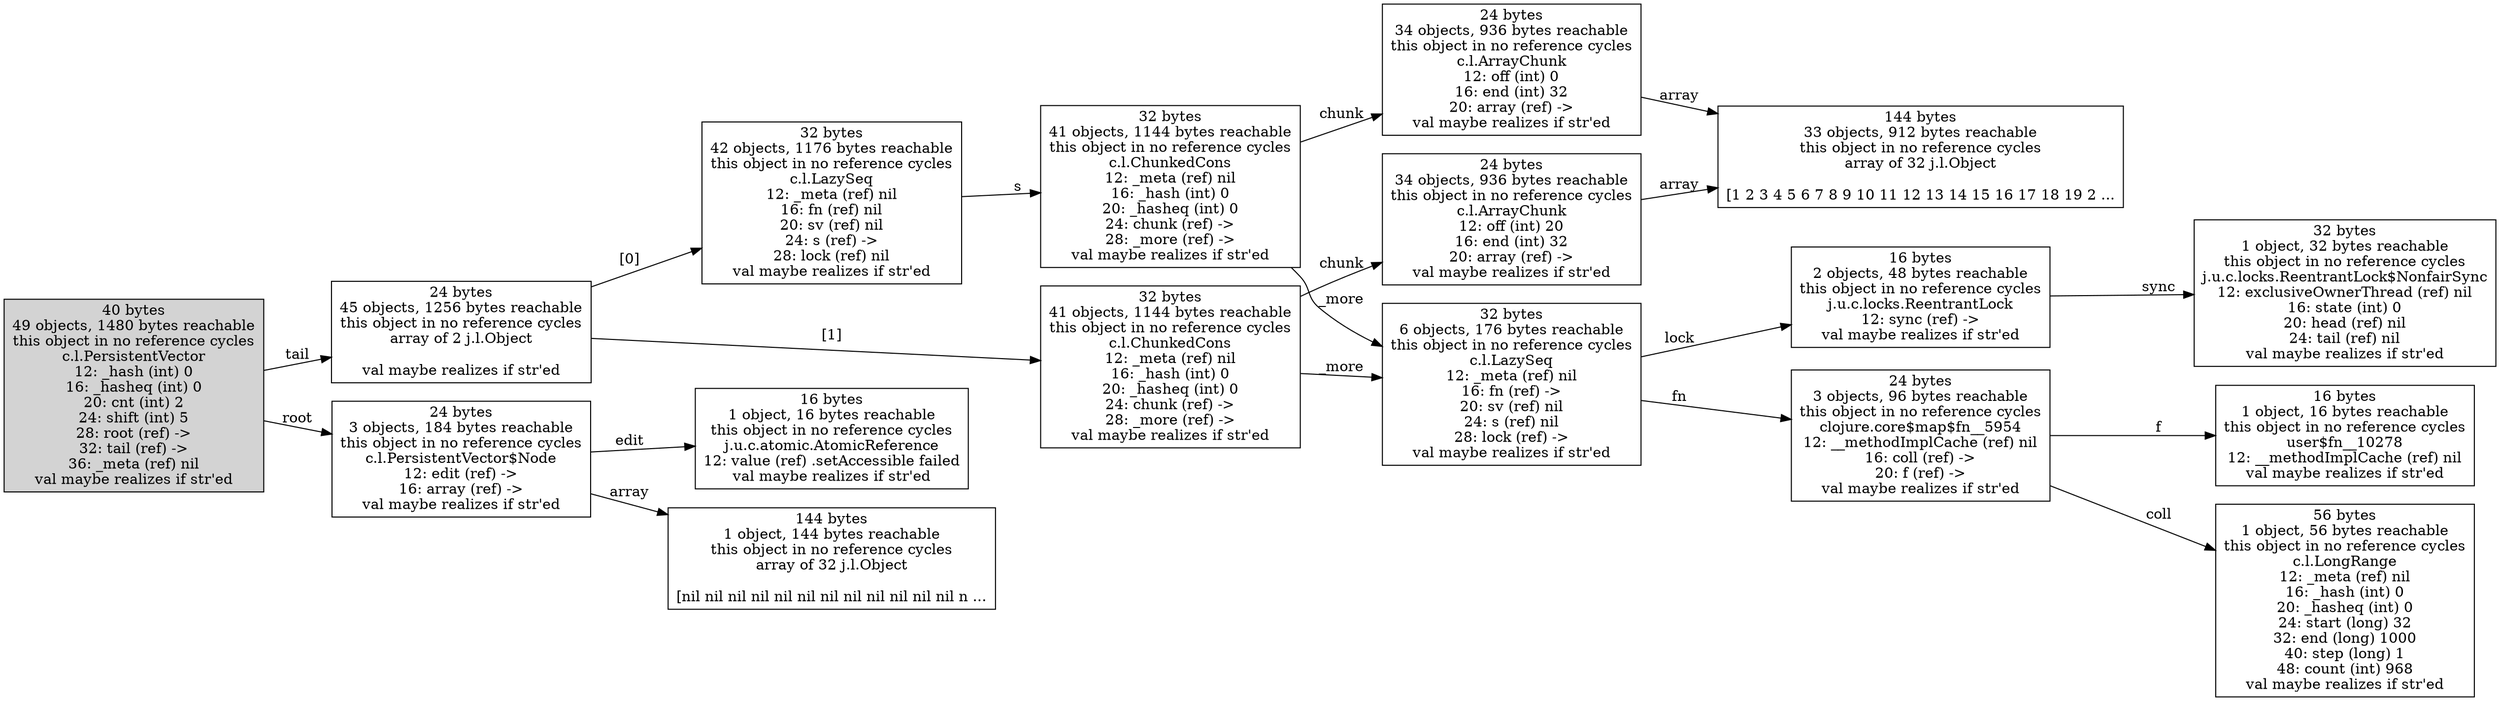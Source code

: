 digraph {
graph [layout="dot",rankdir="LR"];
"18113330240" ["reachable-only-from"=19212643200,"scc-num-nodes"=1,label="144 bytes
33 objects, 912 bytes reachable
this object in no reference cycles
array of 32 j.l.Object

[1 2 3 4 5 6 7 8 9 10 11 12 13 14 15 16 17 18 19 2 ...",shape="box"];
"18113331392" ["reachable-only-from"=19212643200,"scc-num-nodes"=1,label="32 bytes
6 objects, 176 bytes reachable
this object in no reference cycles
c.l.LazySeq
12: _meta (ref) nil
16: fn (ref) ->
20: sv (ref) nil
24: s (ref) nil
28: lock (ref) ->
val maybe realizes if str'ed",shape="box"];
"18113332288" ["reachable-only-from"=19212643200,"scc-num-nodes"=1,label="16 bytes
1 object, 16 bytes reachable
this object in no reference cycles
user$fn__10278
12: __methodImplCache (ref) nil
val maybe realizes if str'ed",shape="box"];
"19212643008" ["reachable-only-from"=19212643200,"scc-num-nodes"=1,label="24 bytes
45 objects, 1256 bytes reachable
this object in no reference cycles
array of 2 j.l.Object

val maybe realizes if str'ed",shape="box"];
"17758699968" ["reachable-only-from"=19212643200,"scc-num-nodes"=1,label="24 bytes
3 objects, 184 bytes reachable
this object in no reference cycles
c.l.PersistentVector$Node
12: edit (ref) ->
16: array (ref) ->
val maybe realizes if str'ed",shape="box"];
"18113331840" ["reachable-only-from"=19212643200,"scc-num-nodes"=1,label="56 bytes
1 object, 56 bytes reachable
this object in no reference cycles
c.l.LongRange
12: _meta (ref) nil
16: _hash (int) 0
20: _hasheq (int) 0
24: start (long) 32
32: end (long) 1000
40: step (long) 1
48: count (int) 968
val maybe realizes if str'ed",shape="box"];
"18113329536" ["reachable-only-from"=19212643200,"scc-num-nodes"=1,label="32 bytes
42 objects, 1176 bytes reachable
this object in no reference cycles
c.l.LazySeq
12: _meta (ref) nil
16: fn (ref) nil
20: sv (ref) nil
24: s (ref) ->
28: lock (ref) nil
val maybe realizes if str'ed",shape="box"];
"18113332544" ["reachable-only-from"=19212643200,"scc-num-nodes"=1,label="32 bytes
1 object, 32 bytes reachable
this object in no reference cycles
j.u.c.locks.ReentrantLock$NonfairSync
12: exclusiveOwnerThread (ref) nil
16: state (int) 0
20: head (ref) nil
24: tail (ref) nil
val maybe realizes if str'ed",shape="box"];
"19212641920" ["reachable-only-from"=19212643200,"scc-num-nodes"=1,label="32 bytes
41 objects, 1144 bytes reachable
this object in no reference cycles
c.l.ChunkedCons
12: _meta (ref) nil
16: _hash (int) 0
20: _hasheq (int) 0
24: chunk (ref) ->
28: _more (ref) ->
val maybe realizes if str'ed",shape="box"];
"18113332416" ["reachable-only-from"=19212643200,"scc-num-nodes"=1,label="16 bytes
2 objects, 48 bytes reachable
this object in no reference cycles
j.u.c.locks.ReentrantLock
12: sync (ref) ->
val maybe realizes if str'ed",shape="box"];
"17758700160" ["reachable-only-from"=19212643200,"scc-num-nodes"=1,label="16 bytes
1 object, 16 bytes reachable
this object in no reference cycles
j.u.c.atomic.AtomicReference
12: value (ref) .setAccessible failed
val maybe realizes if str'ed",shape="box"];
"18113331648" ["reachable-only-from"=19212643200,"scc-num-nodes"=1,label="24 bytes
3 objects, 96 bytes reachable
this object in no reference cycles
clojure.core$map$fn__5954
12: __methodImplCache (ref) nil
16: coll (ref) ->
20: f (ref) ->
val maybe realizes if str'ed",shape="box"];
"18113329792" ["reachable-only-from"=19212643200,"scc-num-nodes"=1,label="32 bytes
41 objects, 1144 bytes reachable
this object in no reference cycles
c.l.ChunkedCons
12: _meta (ref) nil
16: _hash (int) 0
20: _hasheq (int) 0
24: chunk (ref) ->
28: _more (ref) ->
val maybe realizes if str'ed",shape="box"];
"17758700288" ["reachable-only-from"=19212643200,"scc-num-nodes"=1,label="144 bytes
1 object, 144 bytes reachable
this object in no reference cycles
array of 32 j.l.Object

[nil nil nil nil nil nil nil nil nil nil nil nil n ...",shape="box"];
"18113330048" ["reachable-only-from"=19212643200,"scc-num-nodes"=1,label="24 bytes
34 objects, 936 bytes reachable
this object in no reference cycles
c.l.ArrayChunk
12: off (int) 0
16: end (int) 32
20: array (ref) ->
val maybe realizes if str'ed",shape="box"];
"19212643200" ["reachable-only-from"=19212643200,"scc-num-nodes"=1,style="filled","my-unique-total-size"=1480,"my-unique-num-reachable-nodes"=49,label="40 bytes
49 objects, 1480 bytes reachable
this object in no reference cycles
c.l.PersistentVector
12: _hash (int) 0
16: _hasheq (int) 0
20: cnt (int) 2
24: shift (int) 5
28: root (ref) ->
32: tail (ref) ->
36: _meta (ref) nil
val maybe realizes if str'ed",shape="box"];
"19212642176" ["reachable-only-from"=19212643200,"scc-num-nodes"=1,label="24 bytes
34 objects, 936 bytes reachable
this object in no reference cycles
c.l.ArrayChunk
12: off (int) 20
16: end (int) 32
20: array (ref) ->
val maybe realizes if str'ed",shape="box"];
"18113331392" -> "18113331648" ["field-name"="fn",label="fn"];
"18113331392" -> "18113332416" ["field-name"="lock",label="lock"];
"19212643008" -> "18113329536" ["field-name"="[0]",label="[0]"];
"19212643008" -> "19212641920" ["field-name"="[1]",label="[1]"];
"17758699968" -> "17758700160" ["field-name"="edit",label="edit"];
"17758699968" -> "17758700288" ["field-name"="array",label="array"];
"18113329536" -> "18113329792" ["field-name"="s",label="s"];
"19212641920" -> "19212642176" ["field-name"="chunk",label="chunk"];
"19212641920" -> "18113331392" ["field-name"="_more",label="_more"];
"18113332416" -> "18113332544" ["field-name"="sync",label="sync"];
"18113331648" -> "18113331840" ["field-name"="coll",label="coll"];
"18113331648" -> "18113332288" ["field-name"="f",label="f"];
"18113329792" -> "18113330048" ["field-name"="chunk",label="chunk"];
"18113329792" -> "18113331392" ["field-name"="_more",label="_more"];
"18113330048" -> "18113330240" ["field-name"="array",label="array"];
"19212643200" -> "17758699968" ["field-name"="root",label="root"];
"19212643200" -> "19212643008" ["field-name"="tail",label="tail"];
"19212642176" -> "18113330240" ["field-name"="array",label="array"];
} 
